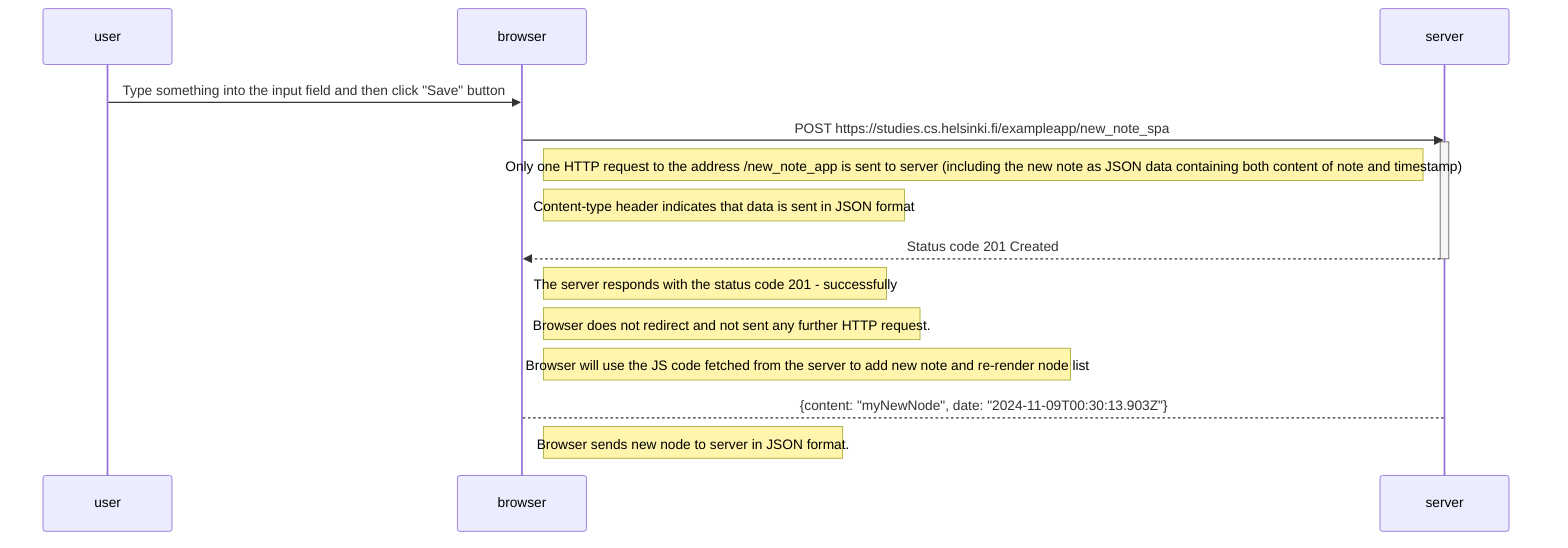 sequenceDiagram
    participant user
    participant browser
    participant server

    user->>browser: Type something into the input field and then click "Save" button
    browser->>server: POST https://studies.cs.helsinki.fi/exampleapp/new_note_spa
    activate server
    Note right of browser: Only one HTTP request to the address /new_note_app is sent to server (including the new note as JSON data containing both content of note and timestamp)
    Note right of browser: Content-type header indicates that data is sent in JSON format


    server-->>browser: Status code 201 Created
    deactivate server
    Note right of browser: The server responds with the status code 201 - successfully
    Note right of browser: Browser does not redirect and not sent any further HTTP request.
    Note right of browser: Browser will use the JS code fetched from the server to add new note and re-render node list

    browser-->server: {content: "myNewNode", date: "2024-11-09T00:30:13.903Z"}  
    Note right of browser: Browser sends new node to server in JSON format.